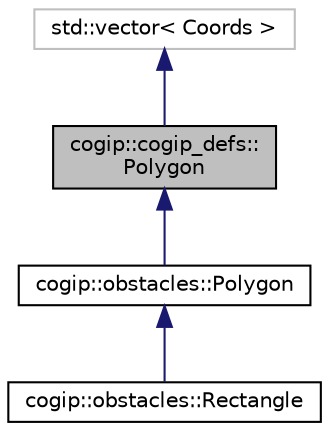 digraph "cogip::cogip_defs::Polygon"
{
 // LATEX_PDF_SIZE
  bgcolor="transparent";
  edge [fontname="Helvetica",fontsize="10",labelfontname="Helvetica",labelfontsize="10"];
  node [fontname="Helvetica",fontsize="10",shape=record];
  Node1 [label="cogip::cogip_defs::\lPolygon",height=0.2,width=0.4,color="black", fillcolor="grey75", style="filled", fontcolor="black",tooltip="A polygon defined by a list of coordinates."];
  Node2 -> Node1 [dir="back",color="midnightblue",fontsize="10",style="solid",fontname="Helvetica"];
  Node2 [label="std::vector\< Coords \>",height=0.2,width=0.4,color="grey75",tooltip=" "];
  Node1 -> Node3 [dir="back",color="midnightblue",fontsize="10",style="solid",fontname="Helvetica"];
  Node3 [label="cogip::obstacles::Polygon",height=0.2,width=0.4,color="black",URL="$classcogip_1_1obstacles_1_1Polygon.html",tooltip="A polygon obstacle defined by the list of points."];
  Node3 -> Node4 [dir="back",color="midnightblue",fontsize="10",style="solid",fontname="Helvetica"];
  Node4 [label="cogip::obstacles::Rectangle",height=0.2,width=0.4,color="black",URL="$classcogip_1_1obstacles_1_1Rectangle.html",tooltip="A rectangle obstacle which inherits from Obstacle."];
}
